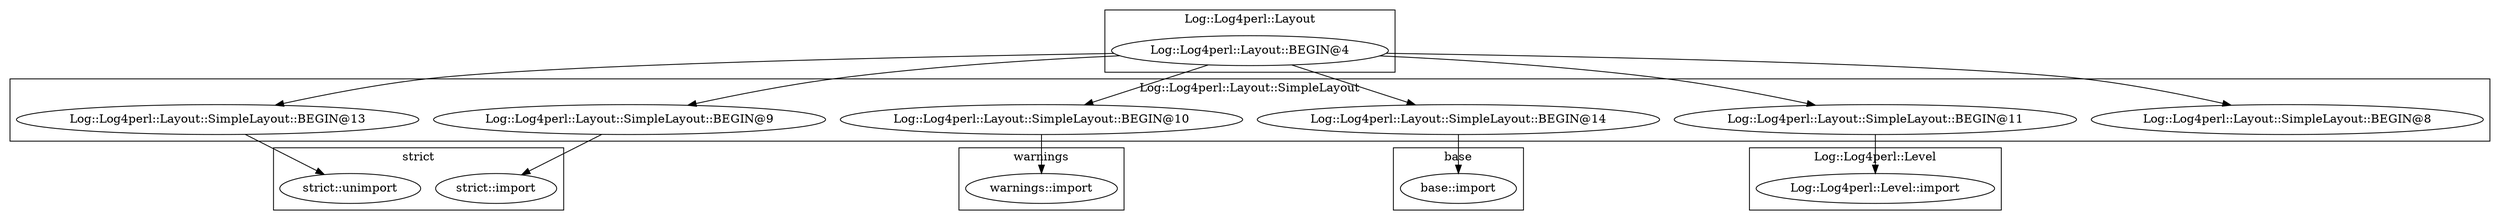 digraph {
graph [overlap=false]
subgraph cluster_Log_Log4perl_Layout_SimpleLayout {
	label="Log::Log4perl::Layout::SimpleLayout";
	"Log::Log4perl::Layout::SimpleLayout::BEGIN@8";
	"Log::Log4perl::Layout::SimpleLayout::BEGIN@13";
	"Log::Log4perl::Layout::SimpleLayout::BEGIN@9";
	"Log::Log4perl::Layout::SimpleLayout::BEGIN@10";
	"Log::Log4perl::Layout::SimpleLayout::BEGIN@14";
	"Log::Log4perl::Layout::SimpleLayout::BEGIN@11";
}
subgraph cluster_base {
	label="base";
	"base::import";
}
subgraph cluster_Log_Log4perl_Layout {
	label="Log::Log4perl::Layout";
	"Log::Log4perl::Layout::BEGIN@4";
}
subgraph cluster_warnings {
	label="warnings";
	"warnings::import";
}
subgraph cluster_strict {
	label="strict";
	"strict::import";
	"strict::unimport";
}
subgraph cluster_Log_Log4perl_Level {
	label="Log::Log4perl::Level";
	"Log::Log4perl::Level::import";
}
"Log::Log4perl::Layout::BEGIN@4" -> "Log::Log4perl::Layout::SimpleLayout::BEGIN@8";
"Log::Log4perl::Layout::BEGIN@4" -> "Log::Log4perl::Layout::SimpleLayout::BEGIN@10";
"Log::Log4perl::Layout::BEGIN@4" -> "Log::Log4perl::Layout::SimpleLayout::BEGIN@14";
"Log::Log4perl::Layout::SimpleLayout::BEGIN@11" -> "Log::Log4perl::Level::import";
"Log::Log4perl::Layout::SimpleLayout::BEGIN@13" -> "strict::unimport";
"Log::Log4perl::Layout::SimpleLayout::BEGIN@14" -> "base::import";
"Log::Log4perl::Layout::BEGIN@4" -> "Log::Log4perl::Layout::SimpleLayout::BEGIN@9";
"Log::Log4perl::Layout::SimpleLayout::BEGIN@10" -> "warnings::import";
"Log::Log4perl::Layout::BEGIN@4" -> "Log::Log4perl::Layout::SimpleLayout::BEGIN@13";
"Log::Log4perl::Layout::SimpleLayout::BEGIN@9" -> "strict::import";
"Log::Log4perl::Layout::BEGIN@4" -> "Log::Log4perl::Layout::SimpleLayout::BEGIN@11";
}
